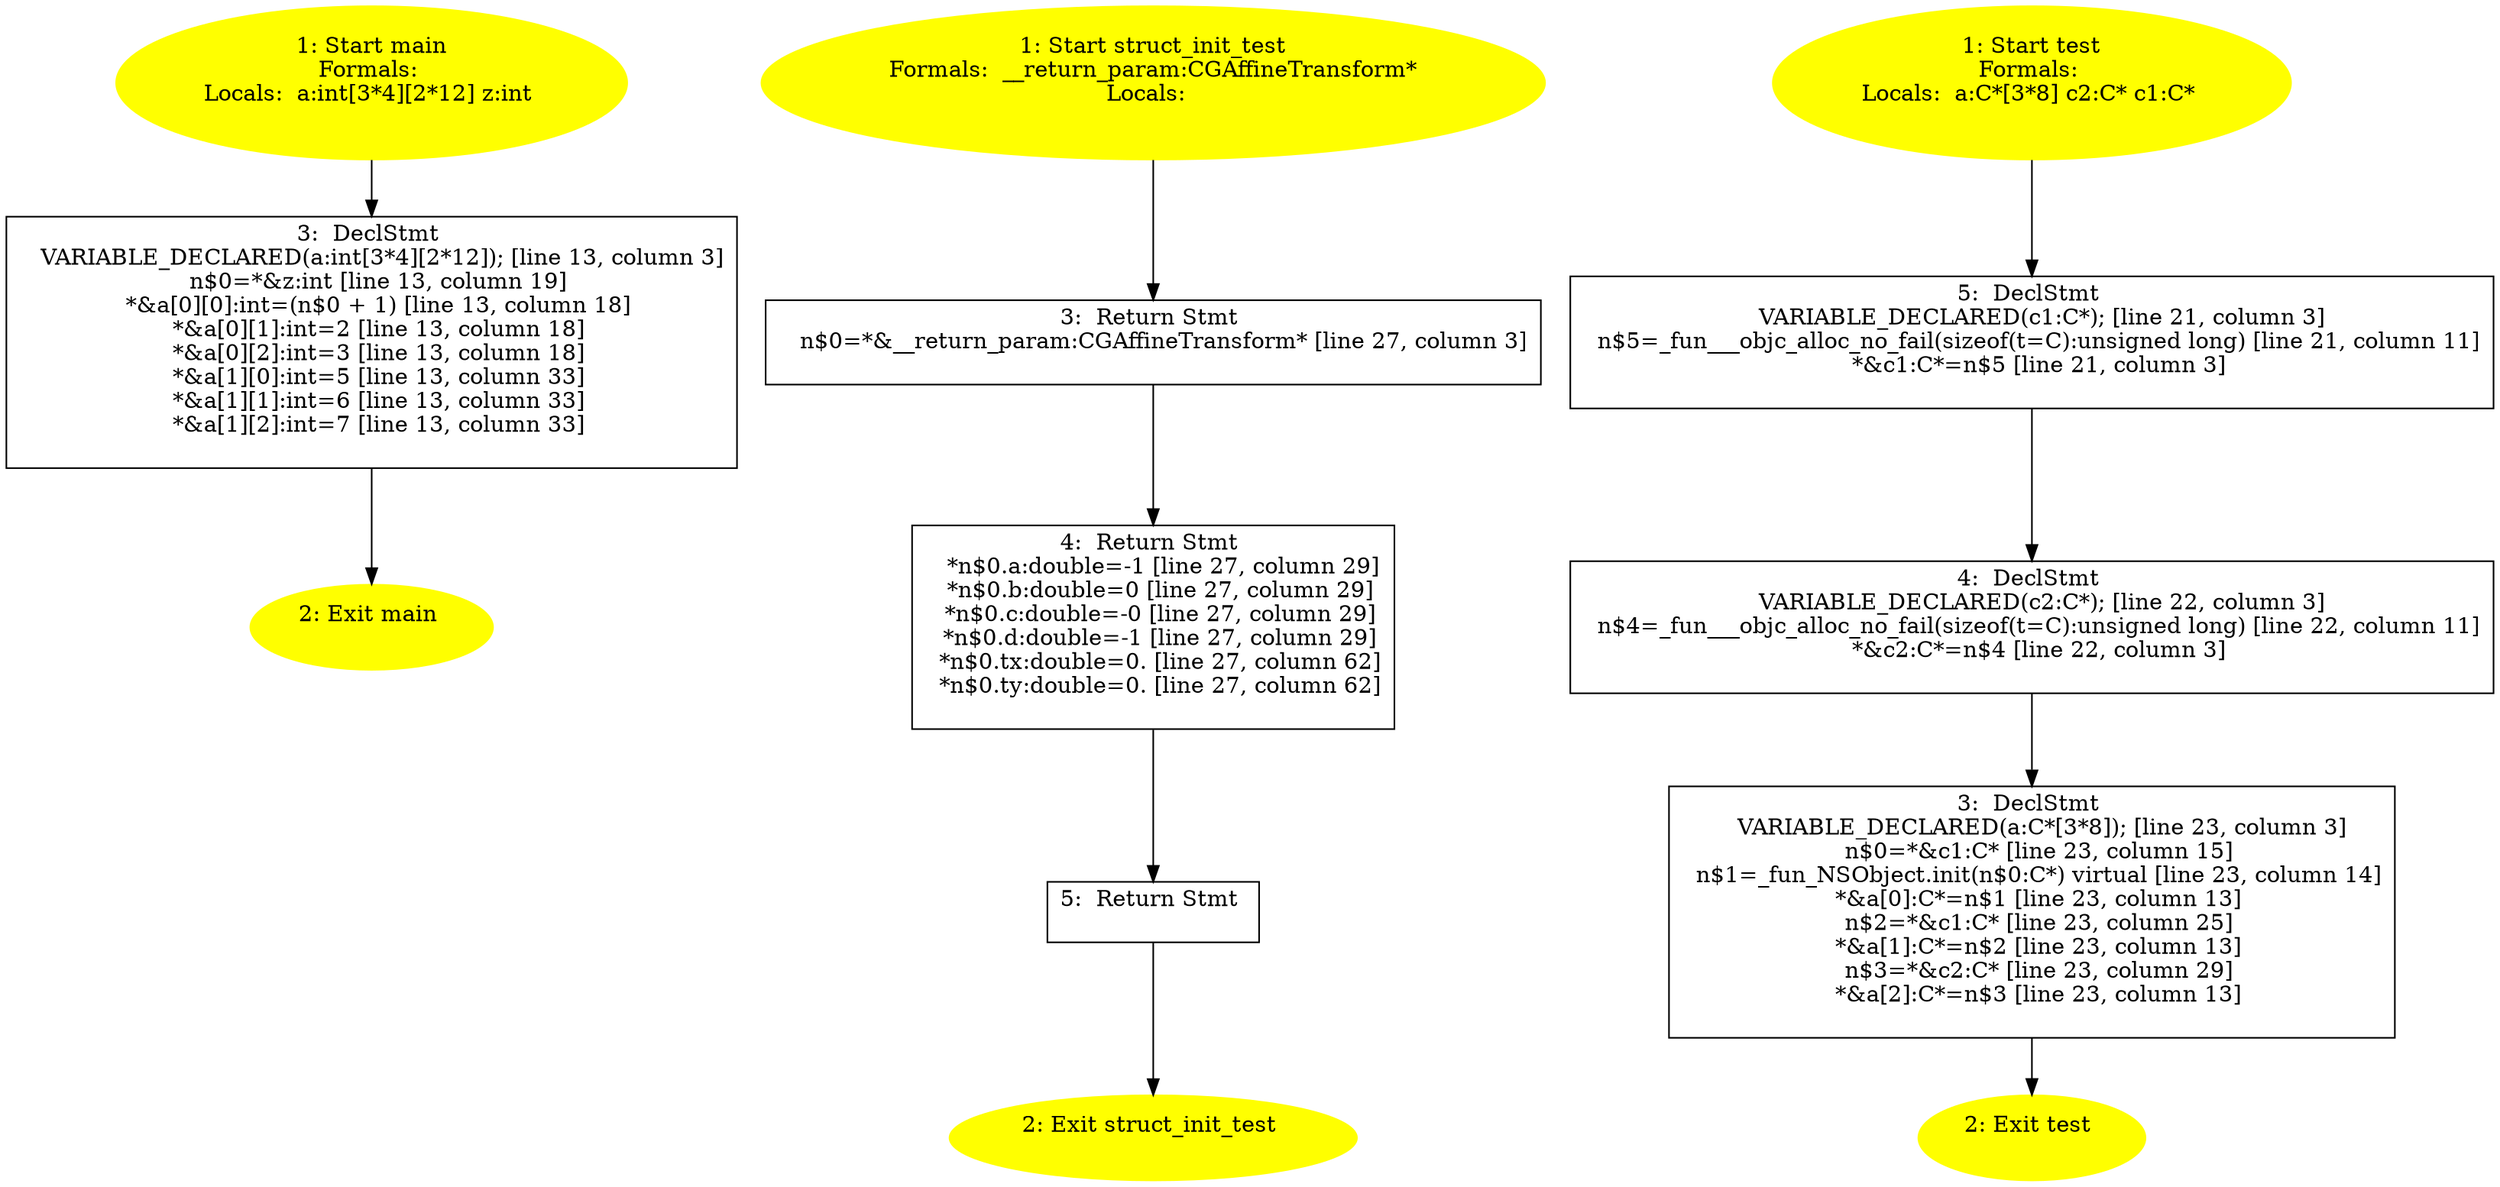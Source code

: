 /* @generated */
digraph cfg {
"main.fad58de7366495db4650cfefac2fcd61_1" [label="1: Start main\nFormals: \nLocals:  a:int[3*4][2*12] z:int \n  " color=yellow style=filled]
	

	 "main.fad58de7366495db4650cfefac2fcd61_1" -> "main.fad58de7366495db4650cfefac2fcd61_3" ;
"main.fad58de7366495db4650cfefac2fcd61_2" [label="2: Exit main \n  " color=yellow style=filled]
	

"main.fad58de7366495db4650cfefac2fcd61_3" [label="3:  DeclStmt \n   VARIABLE_DECLARED(a:int[3*4][2*12]); [line 13, column 3]\n  n$0=*&z:int [line 13, column 19]\n  *&a[0][0]:int=(n$0 + 1) [line 13, column 18]\n  *&a[0][1]:int=2 [line 13, column 18]\n  *&a[0][2]:int=3 [line 13, column 18]\n  *&a[1][0]:int=5 [line 13, column 33]\n  *&a[1][1]:int=6 [line 13, column 33]\n  *&a[1][2]:int=7 [line 13, column 33]\n " shape="box"]
	

	 "main.fad58de7366495db4650cfefac2fcd61_3" -> "main.fad58de7366495db4650cfefac2fcd61_2" ;
"struct_init_test.b3909a459f16e15611cc425c52c74b0c_1" [label="1: Start struct_init_test\nFormals:  __return_param:CGAffineTransform*\nLocals:  \n  " color=yellow style=filled]
	

	 "struct_init_test.b3909a459f16e15611cc425c52c74b0c_1" -> "struct_init_test.b3909a459f16e15611cc425c52c74b0c_3" ;
"struct_init_test.b3909a459f16e15611cc425c52c74b0c_2" [label="2: Exit struct_init_test \n  " color=yellow style=filled]
	

"struct_init_test.b3909a459f16e15611cc425c52c74b0c_3" [label="3:  Return Stmt \n   n$0=*&__return_param:CGAffineTransform* [line 27, column 3]\n " shape="box"]
	

	 "struct_init_test.b3909a459f16e15611cc425c52c74b0c_3" -> "struct_init_test.b3909a459f16e15611cc425c52c74b0c_4" ;
"struct_init_test.b3909a459f16e15611cc425c52c74b0c_4" [label="4:  Return Stmt \n   *n$0.a:double=-1 [line 27, column 29]\n  *n$0.b:double=0 [line 27, column 29]\n  *n$0.c:double=-0 [line 27, column 29]\n  *n$0.d:double=-1 [line 27, column 29]\n  *n$0.tx:double=0. [line 27, column 62]\n  *n$0.ty:double=0. [line 27, column 62]\n " shape="box"]
	

	 "struct_init_test.b3909a459f16e15611cc425c52c74b0c_4" -> "struct_init_test.b3909a459f16e15611cc425c52c74b0c_5" ;
"struct_init_test.b3909a459f16e15611cc425c52c74b0c_5" [label="5:  Return Stmt \n  " shape="box"]
	

	 "struct_init_test.b3909a459f16e15611cc425c52c74b0c_5" -> "struct_init_test.b3909a459f16e15611cc425c52c74b0c_2" ;
"test.098f6bcd4621d373cade4e832627b4f6_1" [label="1: Start test\nFormals: \nLocals:  a:C*[3*8] c2:C* c1:C* \n  " color=yellow style=filled]
	

	 "test.098f6bcd4621d373cade4e832627b4f6_1" -> "test.098f6bcd4621d373cade4e832627b4f6_5" ;
"test.098f6bcd4621d373cade4e832627b4f6_2" [label="2: Exit test \n  " color=yellow style=filled]
	

"test.098f6bcd4621d373cade4e832627b4f6_3" [label="3:  DeclStmt \n   VARIABLE_DECLARED(a:C*[3*8]); [line 23, column 3]\n  n$0=*&c1:C* [line 23, column 15]\n  n$1=_fun_NSObject.init(n$0:C*) virtual [line 23, column 14]\n  *&a[0]:C*=n$1 [line 23, column 13]\n  n$2=*&c1:C* [line 23, column 25]\n  *&a[1]:C*=n$2 [line 23, column 13]\n  n$3=*&c2:C* [line 23, column 29]\n  *&a[2]:C*=n$3 [line 23, column 13]\n " shape="box"]
	

	 "test.098f6bcd4621d373cade4e832627b4f6_3" -> "test.098f6bcd4621d373cade4e832627b4f6_2" ;
"test.098f6bcd4621d373cade4e832627b4f6_4" [label="4:  DeclStmt \n   VARIABLE_DECLARED(c2:C*); [line 22, column 3]\n  n$4=_fun___objc_alloc_no_fail(sizeof(t=C):unsigned long) [line 22, column 11]\n  *&c2:C*=n$4 [line 22, column 3]\n " shape="box"]
	

	 "test.098f6bcd4621d373cade4e832627b4f6_4" -> "test.098f6bcd4621d373cade4e832627b4f6_3" ;
"test.098f6bcd4621d373cade4e832627b4f6_5" [label="5:  DeclStmt \n   VARIABLE_DECLARED(c1:C*); [line 21, column 3]\n  n$5=_fun___objc_alloc_no_fail(sizeof(t=C):unsigned long) [line 21, column 11]\n  *&c1:C*=n$5 [line 21, column 3]\n " shape="box"]
	

	 "test.098f6bcd4621d373cade4e832627b4f6_5" -> "test.098f6bcd4621d373cade4e832627b4f6_4" ;
}
